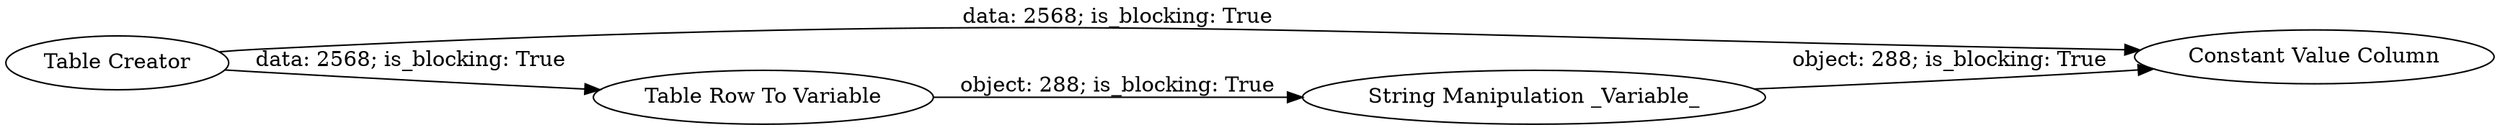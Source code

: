 digraph {
	"-4154472487734065481_3" [label="Constant Value Column"]
	"-4154472487734065481_1" [label="Table Creator"]
	"-4154472487734065481_4" [label="Table Row To Variable"]
	"-4154472487734065481_2" [label="String Manipulation _Variable_"]
	"-4154472487734065481_4" -> "-4154472487734065481_2" [label="object: 288; is_blocking: True"]
	"-4154472487734065481_1" -> "-4154472487734065481_4" [label="data: 2568; is_blocking: True"]
	"-4154472487734065481_1" -> "-4154472487734065481_3" [label="data: 2568; is_blocking: True"]
	"-4154472487734065481_2" -> "-4154472487734065481_3" [label="object: 288; is_blocking: True"]
	rankdir=LR
}
